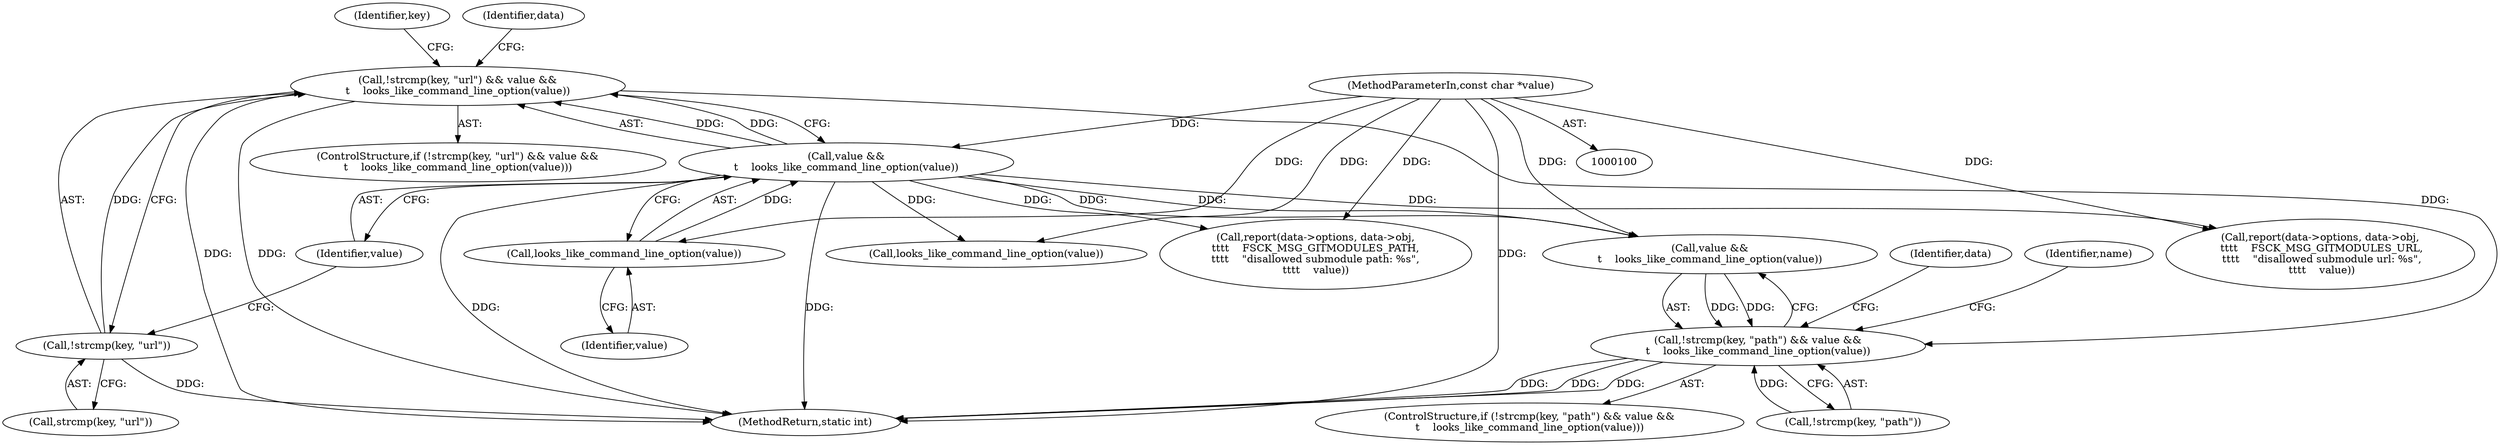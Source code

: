 digraph "0_git_1a7fd1fb2998002da6e9ff2ee46e1bdd25ee8404@API" {
"1000155" [label="(Call,!strcmp(key, \"url\") && value &&\n\t    looks_like_command_line_option(value))"];
"1000156" [label="(Call,!strcmp(key, \"url\"))"];
"1000160" [label="(Call,value &&\n\t    looks_like_command_line_option(value))"];
"1000162" [label="(Call,looks_like_command_line_option(value))"];
"1000102" [label="(MethodParameterIn,const char *value)"];
"1000179" [label="(Call,!strcmp(key, \"path\") && value &&\n\t    looks_like_command_line_option(value))"];
"1000154" [label="(ControlStructure,if (!strcmp(key, \"url\") && value &&\n\t    looks_like_command_line_option(value)))"];
"1000168" [label="(Call,report(data->options, data->obj,\n \t\t\t\t    FSCK_MSG_GITMODULES_URL,\n \t\t\t\t    \"disallowed submodule url: %s\",\n \t\t\t\t    value))"];
"1000190" [label="(Identifier,data)"];
"1000182" [label="(Identifier,key)"];
"1000163" [label="(Identifier,value)"];
"1000203" [label="(Identifier,name)"];
"1000155" [label="(Call,!strcmp(key, \"url\") && value &&\n\t    looks_like_command_line_option(value))"];
"1000179" [label="(Call,!strcmp(key, \"path\") && value &&\n\t    looks_like_command_line_option(value))"];
"1000166" [label="(Identifier,data)"];
"1000206" [label="(MethodReturn,static int)"];
"1000192" [label="(Call,report(data->options, data->obj,\n\t\t\t\t    FSCK_MSG_GITMODULES_PATH,\n\t\t\t\t    \"disallowed submodule path: %s\",\n\t\t\t\t    value))"];
"1000162" [label="(Call,looks_like_command_line_option(value))"];
"1000178" [label="(ControlStructure,if (!strcmp(key, \"path\") && value &&\n\t    looks_like_command_line_option(value)))"];
"1000180" [label="(Call,!strcmp(key, \"path\"))"];
"1000161" [label="(Identifier,value)"];
"1000186" [label="(Call,looks_like_command_line_option(value))"];
"1000160" [label="(Call,value &&\n\t    looks_like_command_line_option(value))"];
"1000156" [label="(Call,!strcmp(key, \"url\"))"];
"1000184" [label="(Call,value &&\n\t    looks_like_command_line_option(value))"];
"1000157" [label="(Call,strcmp(key, \"url\"))"];
"1000102" [label="(MethodParameterIn,const char *value)"];
"1000155" -> "1000154"  [label="AST: "];
"1000155" -> "1000156"  [label="CFG: "];
"1000155" -> "1000160"  [label="CFG: "];
"1000156" -> "1000155"  [label="AST: "];
"1000160" -> "1000155"  [label="AST: "];
"1000166" -> "1000155"  [label="CFG: "];
"1000182" -> "1000155"  [label="CFG: "];
"1000155" -> "1000206"  [label="DDG: "];
"1000155" -> "1000206"  [label="DDG: "];
"1000156" -> "1000155"  [label="DDG: "];
"1000160" -> "1000155"  [label="DDG: "];
"1000160" -> "1000155"  [label="DDG: "];
"1000155" -> "1000179"  [label="DDG: "];
"1000156" -> "1000157"  [label="CFG: "];
"1000157" -> "1000156"  [label="AST: "];
"1000161" -> "1000156"  [label="CFG: "];
"1000156" -> "1000206"  [label="DDG: "];
"1000160" -> "1000161"  [label="CFG: "];
"1000160" -> "1000162"  [label="CFG: "];
"1000161" -> "1000160"  [label="AST: "];
"1000162" -> "1000160"  [label="AST: "];
"1000160" -> "1000206"  [label="DDG: "];
"1000160" -> "1000206"  [label="DDG: "];
"1000162" -> "1000160"  [label="DDG: "];
"1000102" -> "1000160"  [label="DDG: "];
"1000160" -> "1000168"  [label="DDG: "];
"1000160" -> "1000184"  [label="DDG: "];
"1000160" -> "1000184"  [label="DDG: "];
"1000160" -> "1000186"  [label="DDG: "];
"1000160" -> "1000192"  [label="DDG: "];
"1000162" -> "1000163"  [label="CFG: "];
"1000163" -> "1000162"  [label="AST: "];
"1000102" -> "1000162"  [label="DDG: "];
"1000102" -> "1000100"  [label="AST: "];
"1000102" -> "1000206"  [label="DDG: "];
"1000102" -> "1000168"  [label="DDG: "];
"1000102" -> "1000184"  [label="DDG: "];
"1000102" -> "1000186"  [label="DDG: "];
"1000102" -> "1000192"  [label="DDG: "];
"1000179" -> "1000178"  [label="AST: "];
"1000179" -> "1000180"  [label="CFG: "];
"1000179" -> "1000184"  [label="CFG: "];
"1000180" -> "1000179"  [label="AST: "];
"1000184" -> "1000179"  [label="AST: "];
"1000190" -> "1000179"  [label="CFG: "];
"1000203" -> "1000179"  [label="CFG: "];
"1000179" -> "1000206"  [label="DDG: "];
"1000179" -> "1000206"  [label="DDG: "];
"1000179" -> "1000206"  [label="DDG: "];
"1000180" -> "1000179"  [label="DDG: "];
"1000184" -> "1000179"  [label="DDG: "];
"1000184" -> "1000179"  [label="DDG: "];
}

